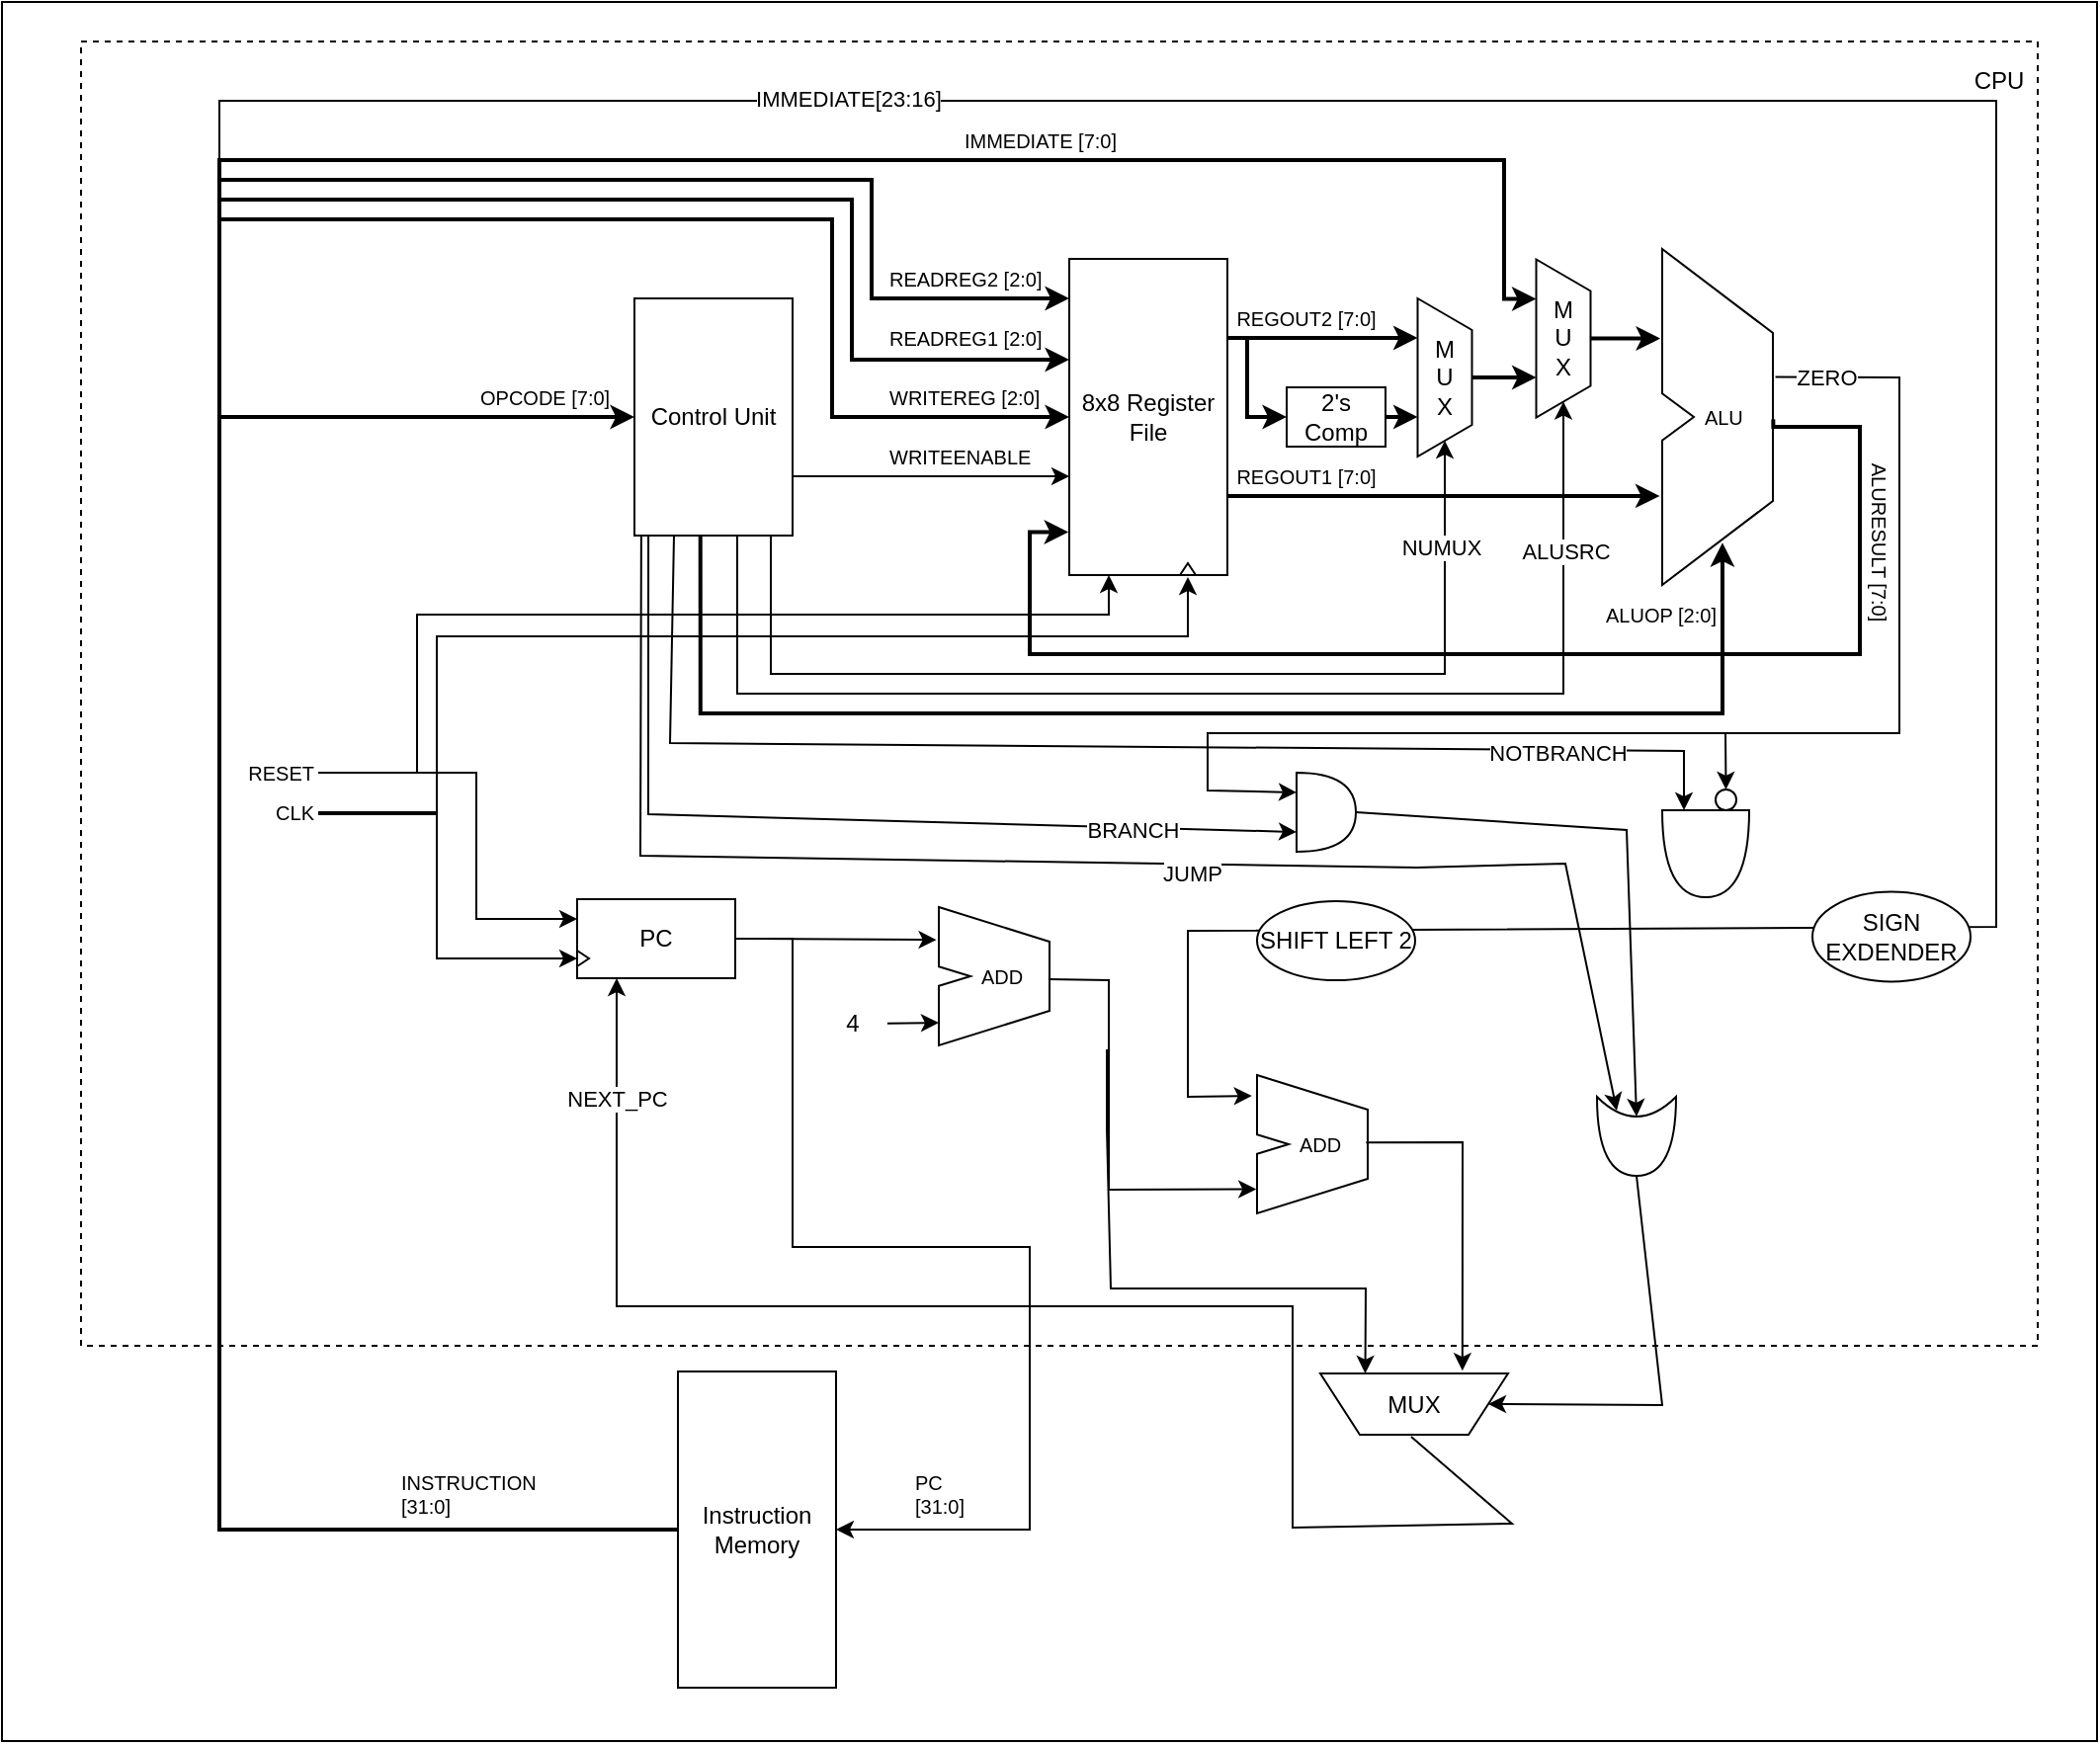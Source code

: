 <mxfile version="27.0.2">
  <diagram id="0iN4cRk-O3f9heEpMg_g" name="Page-1">
    <mxGraphModel dx="2320" dy="592" grid="0" gridSize="10" guides="1" tooltips="1" connect="1" arrows="1" fold="1" page="1" pageScale="1" pageWidth="1100" pageHeight="1700" math="0" shadow="0">
      <root>
        <mxCell id="0" />
        <mxCell id="1" parent="0" />
        <mxCell id="29aiM7jhphycKeGwUz8S-75" value="" style="rounded=0;whiteSpace=wrap;html=1;strokeColor=#000000;strokeWidth=1;fillColor=none;fontSize=12;align=center;" parent="1" vertex="1">
          <mxGeometry x="-1071" y="30" width="1060" height="880" as="geometry" />
        </mxCell>
        <mxCell id="29aiM7jhphycKeGwUz8S-73" value="" style="rounded=0;whiteSpace=wrap;html=1;dashed=1;strokeColor=#000000;fillColor=none;fontSize=10;align=center;perimeterSpacing=0;strokeWidth=1;" parent="1" vertex="1">
          <mxGeometry x="-1031" y="50" width="990" height="660" as="geometry" />
        </mxCell>
        <mxCell id="29aiM7jhphycKeGwUz8S-50" value="OPCODE [7:0]" style="text;html=1;align=left;verticalAlign=middle;resizable=0;points=[];autosize=1;fontSize=10;" parent="1" vertex="1">
          <mxGeometry x="-831" y="220" width="80" height="20" as="geometry" />
        </mxCell>
        <mxCell id="29aiM7jhphycKeGwUz8S-15" style="edgeStyle=orthogonalEdgeStyle;rounded=0;orthogonalLoop=1;jettySize=auto;html=1;exitX=1;exitY=0.75;exitDx=0;exitDy=0;" parent="1" source="29aiM7jhphycKeGwUz8S-2" target="29aiM7jhphycKeGwUz8S-3" edge="1">
          <mxGeometry relative="1" as="geometry">
            <Array as="points">
              <mxPoint x="-671" y="270" />
            </Array>
          </mxGeometry>
        </mxCell>
        <mxCell id="29aiM7jhphycKeGwUz8S-47" style="edgeStyle=orthogonalEdgeStyle;rounded=0;orthogonalLoop=1;jettySize=auto;html=1;exitX=0.75;exitY=1;exitDx=0;exitDy=0;entryX=1;entryY=0.5;entryDx=0;entryDy=0;fontSize=10;" parent="1" target="29aiM7jhphycKeGwUz8S-17" edge="1">
          <mxGeometry relative="1" as="geometry">
            <Array as="points">
              <mxPoint x="-682" y="370" />
              <mxPoint x="-341" y="370" />
            </Array>
            <mxPoint x="-682" y="300" as="sourcePoint" />
            <mxPoint x="-332" y="252.0" as="targetPoint" />
          </mxGeometry>
        </mxCell>
        <mxCell id="JZCBgXoklfMijY1Y_zp0-16" value="NUMUX" style="edgeLabel;html=1;align=center;verticalAlign=middle;resizable=0;points=[];" parent="29aiM7jhphycKeGwUz8S-47" vertex="1" connectable="0">
          <mxGeometry x="0.75" relative="1" as="geometry">
            <mxPoint x="-2" y="-12" as="offset" />
          </mxGeometry>
        </mxCell>
        <mxCell id="29aiM7jhphycKeGwUz8S-48" style="edgeStyle=orthogonalEdgeStyle;rounded=0;orthogonalLoop=1;jettySize=auto;html=1;exitX=0.5;exitY=1;exitDx=0;exitDy=0;entryX=1;entryY=0.5;entryDx=0;entryDy=0;fontSize=10;" parent="1" target="29aiM7jhphycKeGwUz8S-31" edge="1">
          <mxGeometry relative="1" as="geometry">
            <Array as="points">
              <mxPoint x="-699" y="380" />
              <mxPoint x="-281" y="380" />
            </Array>
            <mxPoint x="-699" y="300" as="sourcePoint" />
            <mxPoint x="-269" y="232.25" as="targetPoint" />
          </mxGeometry>
        </mxCell>
        <mxCell id="JZCBgXoklfMijY1Y_zp0-15" value="ALUSRC" style="edgeLabel;html=1;align=center;verticalAlign=middle;resizable=0;points=[];" parent="29aiM7jhphycKeGwUz8S-48" vertex="1" connectable="0">
          <mxGeometry x="0.742" y="-1" relative="1" as="geometry">
            <mxPoint y="-8" as="offset" />
          </mxGeometry>
        </mxCell>
        <mxCell id="29aiM7jhphycKeGwUz8S-49" style="edgeStyle=orthogonalEdgeStyle;rounded=0;orthogonalLoop=1;jettySize=auto;html=1;exitX=0.417;exitY=1;exitDx=0;exitDy=0;fontSize=10;entryX=0.381;entryY=0.874;entryDx=0;entryDy=0;entryPerimeter=0;strokeWidth=2;exitPerimeter=0;" parent="1" source="29aiM7jhphycKeGwUz8S-2" target="29aiM7jhphycKeGwUz8S-42" edge="1">
          <mxGeometry relative="1" as="geometry">
            <Array as="points">
              <mxPoint x="-718" y="390" />
              <mxPoint x="-200" y="390" />
            </Array>
            <mxPoint x="-716" y="310" as="sourcePoint" />
            <mxPoint x="-199.8" y="313.58" as="targetPoint" />
          </mxGeometry>
        </mxCell>
        <mxCell id="29aiM7jhphycKeGwUz8S-2" value="Control Unit" style="rounded=0;whiteSpace=wrap;html=1;" parent="1" vertex="1">
          <mxGeometry x="-751" y="180" width="80" height="120" as="geometry" />
        </mxCell>
        <mxCell id="29aiM7jhphycKeGwUz8S-19" style="edgeStyle=orthogonalEdgeStyle;rounded=0;orthogonalLoop=1;jettySize=auto;html=1;exitX=1;exitY=0.25;exitDx=0;exitDy=0;entryX=0.25;entryY=1;entryDx=0;entryDy=0;strokeWidth=2;" parent="1" source="29aiM7jhphycKeGwUz8S-3" target="29aiM7jhphycKeGwUz8S-17" edge="1">
          <mxGeometry relative="1" as="geometry" />
        </mxCell>
        <mxCell id="29aiM7jhphycKeGwUz8S-23" style="edgeStyle=orthogonalEdgeStyle;rounded=0;orthogonalLoop=1;jettySize=auto;html=1;exitX=1;exitY=0.25;exitDx=0;exitDy=0;entryX=0;entryY=0.5;entryDx=0;entryDy=0;strokeWidth=2;" parent="1" source="29aiM7jhphycKeGwUz8S-3" target="29aiM7jhphycKeGwUz8S-16" edge="1">
          <mxGeometry relative="1" as="geometry">
            <Array as="points">
              <mxPoint x="-441" y="200" />
              <mxPoint x="-441" y="240" />
            </Array>
          </mxGeometry>
        </mxCell>
        <mxCell id="29aiM7jhphycKeGwUz8S-46" style="edgeStyle=orthogonalEdgeStyle;rounded=0;orthogonalLoop=1;jettySize=auto;html=1;exitX=1;exitY=0.75;exitDx=0;exitDy=0;entryX=-0.016;entryY=0.735;entryDx=0;entryDy=0;entryPerimeter=0;fontSize=10;strokeWidth=2;" parent="1" source="29aiM7jhphycKeGwUz8S-3" target="29aiM7jhphycKeGwUz8S-42" edge="1">
          <mxGeometry relative="1" as="geometry" />
        </mxCell>
        <mxCell id="29aiM7jhphycKeGwUz8S-3" value="8x8 Register File" style="rounded=0;whiteSpace=wrap;html=1;" parent="1" vertex="1">
          <mxGeometry x="-531" y="160" width="80" height="160" as="geometry" />
        </mxCell>
        <mxCell id="29aiM7jhphycKeGwUz8S-8" style="edgeStyle=orthogonalEdgeStyle;rounded=0;orthogonalLoop=1;jettySize=auto;html=1;exitX=0;exitY=0.5;exitDx=0;exitDy=0;entryX=0;entryY=0.5;entryDx=0;entryDy=0;strokeWidth=2;" parent="1" source="29aiM7jhphycKeGwUz8S-4" target="29aiM7jhphycKeGwUz8S-2" edge="1">
          <mxGeometry relative="1" as="geometry">
            <Array as="points">
              <mxPoint x="-961" y="803" />
              <mxPoint x="-961" y="240" />
            </Array>
          </mxGeometry>
        </mxCell>
        <mxCell id="29aiM7jhphycKeGwUz8S-11" style="edgeStyle=orthogonalEdgeStyle;rounded=0;orthogonalLoop=1;jettySize=auto;html=1;exitX=0;exitY=0.5;exitDx=0;exitDy=0;entryX=0;entryY=0.125;entryDx=0;entryDy=0;entryPerimeter=0;strokeWidth=2;" parent="1" source="29aiM7jhphycKeGwUz8S-4" target="29aiM7jhphycKeGwUz8S-3" edge="1">
          <mxGeometry relative="1" as="geometry">
            <mxPoint x="-591" y="180" as="targetPoint" />
            <Array as="points">
              <mxPoint x="-961" y="803" />
              <mxPoint x="-961" y="120" />
              <mxPoint x="-631" y="120" />
              <mxPoint x="-631" y="180" />
            </Array>
          </mxGeometry>
        </mxCell>
        <mxCell id="29aiM7jhphycKeGwUz8S-12" style="edgeStyle=orthogonalEdgeStyle;rounded=0;orthogonalLoop=1;jettySize=auto;html=1;exitX=0;exitY=0.5;exitDx=0;exitDy=0;strokeWidth=2;" parent="1" source="29aiM7jhphycKeGwUz8S-4" target="29aiM7jhphycKeGwUz8S-3" edge="1">
          <mxGeometry relative="1" as="geometry">
            <mxPoint x="-591" y="210" as="targetPoint" />
            <Array as="points">
              <mxPoint x="-961" y="803" />
              <mxPoint x="-961" y="130" />
              <mxPoint x="-641" y="130" />
              <mxPoint x="-641" y="211" />
            </Array>
          </mxGeometry>
        </mxCell>
        <mxCell id="29aiM7jhphycKeGwUz8S-13" style="edgeStyle=orthogonalEdgeStyle;rounded=0;orthogonalLoop=1;jettySize=auto;html=1;exitX=0;exitY=0.5;exitDx=0;exitDy=0;entryX=0;entryY=0.5;entryDx=0;entryDy=0;strokeWidth=2;" parent="1" source="29aiM7jhphycKeGwUz8S-4" target="29aiM7jhphycKeGwUz8S-3" edge="1">
          <mxGeometry relative="1" as="geometry">
            <Array as="points">
              <mxPoint x="-961" y="803" />
              <mxPoint x="-961" y="140" />
              <mxPoint x="-651" y="140" />
              <mxPoint x="-651" y="240" />
            </Array>
          </mxGeometry>
        </mxCell>
        <mxCell id="29aiM7jhphycKeGwUz8S-33" style="edgeStyle=orthogonalEdgeStyle;rounded=0;orthogonalLoop=1;jettySize=auto;html=1;exitX=0;exitY=0.5;exitDx=0;exitDy=0;entryX=0.25;entryY=1;entryDx=0;entryDy=0;fontSize=10;strokeWidth=2;" parent="1" source="29aiM7jhphycKeGwUz8S-4" target="29aiM7jhphycKeGwUz8S-31" edge="1">
          <mxGeometry relative="1" as="geometry">
            <Array as="points">
              <mxPoint x="-961" y="803" />
              <mxPoint x="-961" y="110" />
              <mxPoint x="-311" y="110" />
              <mxPoint x="-311" y="180" />
            </Array>
          </mxGeometry>
        </mxCell>
        <mxCell id="29aiM7jhphycKeGwUz8S-4" value="Instruction Memory" style="rounded=0;whiteSpace=wrap;html=1;" parent="1" vertex="1">
          <mxGeometry x="-729" y="723" width="80" height="160" as="geometry" />
        </mxCell>
        <mxCell id="29aiM7jhphycKeGwUz8S-6" value="PC" style="rounded=0;whiteSpace=wrap;html=1;" parent="1" vertex="1">
          <mxGeometry x="-780" y="484" width="80" height="40" as="geometry" />
        </mxCell>
        <mxCell id="29aiM7jhphycKeGwUz8S-20" style="edgeStyle=orthogonalEdgeStyle;rounded=0;orthogonalLoop=1;jettySize=auto;html=1;exitX=1;exitY=0.5;exitDx=0;exitDy=0;entryX=0.75;entryY=1;entryDx=0;entryDy=0;strokeWidth=2;" parent="1" source="29aiM7jhphycKeGwUz8S-16" target="29aiM7jhphycKeGwUz8S-17" edge="1">
          <mxGeometry relative="1" as="geometry" />
        </mxCell>
        <mxCell id="29aiM7jhphycKeGwUz8S-16" value="2&#39;s Comp" style="rounded=0;whiteSpace=wrap;html=1;" parent="1" vertex="1">
          <mxGeometry x="-421" y="225" width="50" height="30" as="geometry" />
        </mxCell>
        <mxCell id="29aiM7jhphycKeGwUz8S-32" style="edgeStyle=orthogonalEdgeStyle;rounded=0;orthogonalLoop=1;jettySize=auto;html=1;exitX=0.5;exitY=0;exitDx=0;exitDy=0;entryX=0.75;entryY=1;entryDx=0;entryDy=0;fontSize=10;strokeWidth=2;" parent="1" source="29aiM7jhphycKeGwUz8S-17" target="29aiM7jhphycKeGwUz8S-31" edge="1">
          <mxGeometry relative="1" as="geometry" />
        </mxCell>
        <mxCell id="29aiM7jhphycKeGwUz8S-17" value="M&lt;br&gt;U&lt;br&gt;X" style="shape=trapezoid;perimeter=trapezoidPerimeter;whiteSpace=wrap;html=1;rotation=90;horizontal=0;" parent="1" vertex="1">
          <mxGeometry x="-381" y="206.25" width="80" height="27.5" as="geometry" />
        </mxCell>
        <mxCell id="29aiM7jhphycKeGwUz8S-24" value="READREG2 [2:0]" style="text;html=1;align=left;verticalAlign=middle;resizable=0;points=[];autosize=1;fontSize=10;" parent="1" vertex="1">
          <mxGeometry x="-624" y="160" width="90" height="20" as="geometry" />
        </mxCell>
        <mxCell id="29aiM7jhphycKeGwUz8S-25" value="READREG1 [2:0]" style="text;html=1;align=left;verticalAlign=middle;resizable=0;points=[];autosize=1;fontSize=10;" parent="1" vertex="1">
          <mxGeometry x="-624" y="190.25" width="90" height="20" as="geometry" />
        </mxCell>
        <mxCell id="29aiM7jhphycKeGwUz8S-26" value="WRITEREG [2:0]" style="text;html=1;align=left;verticalAlign=middle;resizable=0;points=[];autosize=1;fontSize=10;" parent="1" vertex="1">
          <mxGeometry x="-624" y="220" width="90" height="20" as="geometry" />
        </mxCell>
        <mxCell id="29aiM7jhphycKeGwUz8S-27" value="WRITEENABLE" style="text;html=1;align=left;verticalAlign=middle;resizable=0;points=[];autosize=1;fontSize=10;" parent="1" vertex="1">
          <mxGeometry x="-624" y="250" width="90" height="20" as="geometry" />
        </mxCell>
        <mxCell id="29aiM7jhphycKeGwUz8S-30" value="REGOUT2 [7:0]" style="text;html=1;strokeColor=none;fillColor=none;align=center;verticalAlign=middle;whiteSpace=wrap;rounded=0;fontSize=10;" parent="1" vertex="1">
          <mxGeometry x="-451" y="180" width="80" height="20" as="geometry" />
        </mxCell>
        <mxCell id="29aiM7jhphycKeGwUz8S-43" style="edgeStyle=orthogonalEdgeStyle;rounded=0;orthogonalLoop=1;jettySize=auto;html=1;exitX=0.5;exitY=0;exitDx=0;exitDy=0;fontSize=10;strokeWidth=2;" parent="1" source="29aiM7jhphycKeGwUz8S-31" edge="1">
          <mxGeometry relative="1" as="geometry">
            <mxPoint x="-232" y="200" as="targetPoint" />
          </mxGeometry>
        </mxCell>
        <mxCell id="29aiM7jhphycKeGwUz8S-31" value="M&lt;br&gt;U&lt;br&gt;X" style="shape=trapezoid;perimeter=trapezoidPerimeter;whiteSpace=wrap;html=1;rotation=90;horizontal=0;" parent="1" vertex="1">
          <mxGeometry x="-321" y="186.5" width="80" height="27.5" as="geometry" />
        </mxCell>
        <mxCell id="29aiM7jhphycKeGwUz8S-34" value="IMMEDIATE [7:0]" style="text;html=1;align=center;verticalAlign=middle;resizable=0;points=[];autosize=1;fontSize=10;" parent="1" vertex="1">
          <mxGeometry x="-591" y="90" width="90" height="20" as="geometry" />
        </mxCell>
        <mxCell id="29aiM7jhphycKeGwUz8S-44" style="edgeStyle=orthogonalEdgeStyle;rounded=0;orthogonalLoop=1;jettySize=auto;html=1;exitX=0.702;exitY=0.507;exitDx=0;exitDy=0;entryX=-0.005;entryY=0.864;entryDx=0;entryDy=0;entryPerimeter=0;fontSize=10;exitPerimeter=0;strokeWidth=2;" parent="1" source="29aiM7jhphycKeGwUz8S-42" target="29aiM7jhphycKeGwUz8S-3" edge="1">
          <mxGeometry relative="1" as="geometry">
            <Array as="points">
              <mxPoint x="-175" y="245" />
              <mxPoint x="-131" y="245" />
              <mxPoint x="-131" y="360" />
              <mxPoint x="-551" y="360" />
              <mxPoint x="-551" y="298" />
            </Array>
          </mxGeometry>
        </mxCell>
        <mxCell id="29aiM7jhphycKeGwUz8S-42" value="&amp;nbsp; &amp;nbsp; &amp;nbsp; &amp;nbsp;ALU" style="shape=stencil(vZXdjoMgEIWfhtsGYY3XG3f3PailKykFA/Tv7TuKNmJL2zRiYgwwx+8wZAYRLW3NGo4IrhH9QYRkGMMb5qfJnNmGV84vHpkRbC25j1hn9I6fxMb1DKFqboRro/QX4W/QtM9tQMtKKwU0oZUNJBPhSA4mTChg4rM36bd1CWYN+O6546bfvF9F5O9jl1W+iE+2TDahy5Bb6myS+YT5ZAvVQCqfbDYXWoIg1mMj1ZpVu3+jD2rzkhaRjkRbbfhr2E0tpPQXx/uH1rD2hrnTPVQP3+z1kUcb4NlhPqVKoUbUIsSSPA23mIs7aZvhhp+ZmxczYafcNNv9oh9jK6ltvIwjxQziSD3fSd/tkw4aaUMYdGH/u+8iVw==);whiteSpace=wrap;html=1;strokeColor=#000000;fillColor=#ffffff;fontSize=10;align=left;" parent="1" vertex="1">
          <mxGeometry x="-231" y="155" width="80" height="170" as="geometry" />
        </mxCell>
        <mxCell id="29aiM7jhphycKeGwUz8S-51" value="INSTRUCTION&lt;br&gt;[31:0]" style="text;html=1;align=left;verticalAlign=middle;resizable=0;points=[];autosize=1;fontSize=10;" parent="1" vertex="1">
          <mxGeometry x="-871" y="770" width="80" height="30" as="geometry" />
        </mxCell>
        <mxCell id="29aiM7jhphycKeGwUz8S-53" value="PC&lt;br&gt;[31:0]" style="text;html=1;align=left;verticalAlign=middle;resizable=0;points=[];autosize=1;fontSize=10;" parent="1" vertex="1">
          <mxGeometry x="-611" y="770" width="40" height="30" as="geometry" />
        </mxCell>
        <mxCell id="29aiM7jhphycKeGwUz8S-56" style="edgeStyle=orthogonalEdgeStyle;rounded=0;orthogonalLoop=1;jettySize=auto;html=1;exitX=1;exitY=0.5;exitDx=0;exitDy=0;entryX=0.25;entryY=1;entryDx=0;entryDy=0;fontSize=10;" parent="1" source="29aiM7jhphycKeGwUz8S-54" target="29aiM7jhphycKeGwUz8S-3" edge="1">
          <mxGeometry relative="1" as="geometry">
            <Array as="points">
              <mxPoint x="-861" y="420" />
              <mxPoint x="-861" y="340" />
              <mxPoint x="-511" y="340" />
            </Array>
          </mxGeometry>
        </mxCell>
        <mxCell id="29aiM7jhphycKeGwUz8S-54" value="RESET" style="text;html=1;strokeColor=none;fillColor=none;align=right;verticalAlign=middle;whiteSpace=wrap;rounded=0;fontSize=10;" parent="1" vertex="1">
          <mxGeometry x="-951" y="410" width="40" height="20" as="geometry" />
        </mxCell>
        <mxCell id="29aiM7jhphycKeGwUz8S-61" style="edgeStyle=orthogonalEdgeStyle;rounded=0;orthogonalLoop=1;jettySize=auto;html=1;exitX=1;exitY=0.5;exitDx=0;exitDy=0;entryX=0.75;entryY=1;entryDx=0;entryDy=0;fontSize=10;" parent="1" edge="1">
          <mxGeometry relative="1" as="geometry">
            <Array as="points">
              <mxPoint x="-851" y="441" />
              <mxPoint x="-851" y="351" />
              <mxPoint x="-471" y="351" />
            </Array>
            <mxPoint x="-911" y="441" as="sourcePoint" />
            <mxPoint x="-471" y="321" as="targetPoint" />
          </mxGeometry>
        </mxCell>
        <mxCell id="29aiM7jhphycKeGwUz8S-57" value="CLK" style="text;html=1;strokeColor=none;fillColor=none;align=right;verticalAlign=middle;whiteSpace=wrap;rounded=0;fontSize=10;" parent="1" vertex="1">
          <mxGeometry x="-951" y="430" width="40" height="20" as="geometry" />
        </mxCell>
        <mxCell id="29aiM7jhphycKeGwUz8S-64" value="" style="triangle;whiteSpace=wrap;html=1;strokeColor=#000000;fillColor=#ffffff;fontSize=10;align=right;" parent="1" vertex="1">
          <mxGeometry x="-780" y="510" width="6" height="8" as="geometry" />
        </mxCell>
        <mxCell id="29aiM7jhphycKeGwUz8S-65" value="" style="triangle;whiteSpace=wrap;html=1;strokeColor=#000000;fillColor=#ffffff;fontSize=10;align=right;rotation=-90;" parent="1" vertex="1">
          <mxGeometry x="-474" y="313" width="6" height="8" as="geometry" />
        </mxCell>
        <mxCell id="29aiM7jhphycKeGwUz8S-66" value="REGOUT1 [7:0]" style="text;html=1;strokeColor=none;fillColor=none;align=center;verticalAlign=middle;whiteSpace=wrap;rounded=0;fontSize=10;" parent="1" vertex="1">
          <mxGeometry x="-451" y="260" width="80" height="20" as="geometry" />
        </mxCell>
        <mxCell id="29aiM7jhphycKeGwUz8S-67" value="ALUOP [2:0]" style="text;html=1;align=center;verticalAlign=middle;resizable=0;points=[];autosize=1;fontSize=10;" parent="1" vertex="1">
          <mxGeometry x="-267" y="330" width="70" height="20" as="geometry" />
        </mxCell>
        <mxCell id="29aiM7jhphycKeGwUz8S-68" value="ALURESULT [7:0]" style="text;html=1;align=center;verticalAlign=middle;resizable=0;points=[];autosize=1;fontSize=10;rotation=90;" parent="1" vertex="1">
          <mxGeometry x="-171" y="293" width="100" height="20" as="geometry" />
        </mxCell>
        <mxCell id="29aiM7jhphycKeGwUz8S-74" value="CPU" style="text;html=1;align=center;verticalAlign=middle;resizable=0;points=[];autosize=1;fontSize=12;" parent="1" vertex="1">
          <mxGeometry x="-81" y="60" width="40" height="20" as="geometry" />
        </mxCell>
        <mxCell id="JZCBgXoklfMijY1Y_zp0-1" value="&amp;nbsp; &amp;nbsp; &amp;nbsp; &amp;nbsp;ADD" style="shape=stencil(vZXdjoMgEIWfhtsGYY3XG3f3PailKykFA/Tv7TuKNmJL2zRiYgwwx+8wZAYRLW3NGo4IrhH9QYRkGMMb5qfJnNmGV84vHpkRbC25j1hn9I6fxMb1DKFqboRro/QX4W/QtM9tQMtKKwU0oZUNJBPhSA4mTChg4rM36bd1CWYN+O6546bfvF9F5O9jl1W+iE+2TDahy5Bb6myS+YT5ZAvVQCqfbDYXWoIg1mMj1ZpVu3+jD2rzkhaRjkRbbfhr2E0tpPQXx/uH1rD2hrnTPVQP3+z1kUcb4NlhPqVKoUbUIsSSPA23mIs7aZvhhp+ZmxczYafcNNv9oh9jK6ltvIwjxQziSD3fSd/tkw4aaUMYdGH/u+8iVw==);whiteSpace=wrap;html=1;strokeColor=#000000;fillColor=#ffffff;fontSize=10;align=left;" parent="1" vertex="1">
          <mxGeometry x="-597" y="488" width="80" height="70" as="geometry" />
        </mxCell>
        <mxCell id="JZCBgXoklfMijY1Y_zp0-2" value="" style="endArrow=classic;html=1;rounded=0;exitX=1;exitY=0.5;exitDx=0;exitDy=0;entryX=-0.015;entryY=0.237;entryDx=0;entryDy=0;entryPerimeter=0;" parent="1" source="29aiM7jhphycKeGwUz8S-6" target="JZCBgXoklfMijY1Y_zp0-1" edge="1">
          <mxGeometry width="50" height="50" relative="1" as="geometry">
            <mxPoint x="-611" y="400" as="sourcePoint" />
            <mxPoint x="-561" y="350" as="targetPoint" />
          </mxGeometry>
        </mxCell>
        <mxCell id="JZCBgXoklfMijY1Y_zp0-6" value="4" style="text;html=1;align=center;verticalAlign=middle;whiteSpace=wrap;rounded=0;" parent="1" vertex="1">
          <mxGeometry x="-657" y="532" width="33" height="30" as="geometry" />
        </mxCell>
        <mxCell id="JZCBgXoklfMijY1Y_zp0-7" value="" style="endArrow=classic;html=1;rounded=0;entryX=0;entryY=0.836;entryDx=0;entryDy=0;entryPerimeter=0;exitX=1.029;exitY=0.494;exitDx=0;exitDy=0;exitPerimeter=0;" parent="1" source="JZCBgXoklfMijY1Y_zp0-6" target="JZCBgXoklfMijY1Y_zp0-1" edge="1">
          <mxGeometry width="50" height="50" relative="1" as="geometry">
            <mxPoint x="-671" y="460" as="sourcePoint" />
            <mxPoint x="-621" y="410" as="targetPoint" />
          </mxGeometry>
        </mxCell>
        <mxCell id="JZCBgXoklfMijY1Y_zp0-11" value="" style="shape=or;whiteSpace=wrap;html=1;direction=east;" parent="1" vertex="1">
          <mxGeometry x="-416" y="420" width="30" height="40" as="geometry" />
        </mxCell>
        <mxCell id="JZCBgXoklfMijY1Y_zp0-12" value="" style="endArrow=classic;html=1;rounded=0;exitX=0.088;exitY=1.004;exitDx=0;exitDy=0;entryX=0;entryY=0.75;entryDx=0;entryDy=0;entryPerimeter=0;exitPerimeter=0;" parent="1" source="29aiM7jhphycKeGwUz8S-2" target="JZCBgXoklfMijY1Y_zp0-11" edge="1">
          <mxGeometry width="50" height="50" relative="1" as="geometry">
            <mxPoint x="-511" y="380" as="sourcePoint" />
            <mxPoint x="-461" y="330" as="targetPoint" />
            <Array as="points">
              <mxPoint x="-744" y="441" />
            </Array>
          </mxGeometry>
        </mxCell>
        <mxCell id="JZCBgXoklfMijY1Y_zp0-17" value="BRANCH" style="edgeLabel;html=1;align=center;verticalAlign=middle;resizable=0;points=[];" parent="JZCBgXoklfMijY1Y_zp0-12" vertex="1" connectable="0">
          <mxGeometry x="0.646" y="-1" relative="1" as="geometry">
            <mxPoint as="offset" />
          </mxGeometry>
        </mxCell>
        <mxCell id="JZCBgXoklfMijY1Y_zp0-13" value="" style="endArrow=classic;html=1;rounded=0;entryX=0;entryY=0.25;entryDx=0;entryDy=0;entryPerimeter=0;exitX=0.716;exitY=0.381;exitDx=0;exitDy=0;exitPerimeter=0;" parent="1" source="29aiM7jhphycKeGwUz8S-42" target="JZCBgXoklfMijY1Y_zp0-11" edge="1">
          <mxGeometry width="50" height="50" relative="1" as="geometry">
            <mxPoint x="-171" y="220" as="sourcePoint" />
            <mxPoint x="-431" y="340" as="targetPoint" />
            <Array as="points">
              <mxPoint x="-111" y="220" />
              <mxPoint x="-111" y="400" />
              <mxPoint x="-461" y="400" />
              <mxPoint x="-461" y="429" />
            </Array>
          </mxGeometry>
        </mxCell>
        <mxCell id="JZCBgXoklfMijY1Y_zp0-14" value="ZERO" style="edgeLabel;html=1;align=center;verticalAlign=middle;resizable=0;points=[];" parent="JZCBgXoklfMijY1Y_zp0-13" vertex="1" connectable="0">
          <mxGeometry x="-0.925" relative="1" as="geometry">
            <mxPoint as="offset" />
          </mxGeometry>
        </mxCell>
        <mxCell id="JZCBgXoklfMijY1Y_zp0-18" value="" style="shape=xor;whiteSpace=wrap;html=1;direction=south;" parent="1" vertex="1">
          <mxGeometry x="-264" y="584" width="40" height="40" as="geometry" />
        </mxCell>
        <mxCell id="JZCBgXoklfMijY1Y_zp0-19" value="" style="endArrow=classic;html=1;rounded=0;exitX=1;exitY=0.5;exitDx=0;exitDy=0;exitPerimeter=0;entryX=0.25;entryY=0.5;entryDx=0;entryDy=0;entryPerimeter=0;" parent="1" source="JZCBgXoklfMijY1Y_zp0-11" target="JZCBgXoklfMijY1Y_zp0-18" edge="1">
          <mxGeometry width="50" height="50" relative="1" as="geometry">
            <mxPoint x="-389" y="451.5" as="sourcePoint" />
            <mxPoint x="-237" y="603.5" as="targetPoint" />
            <Array as="points">
              <mxPoint x="-249" y="449" />
            </Array>
          </mxGeometry>
        </mxCell>
        <mxCell id="JZCBgXoklfMijY1Y_zp0-20" value="" style="endArrow=classic;html=1;rounded=0;exitX=0.043;exitY=1;exitDx=0;exitDy=0;exitPerimeter=0;entryX=0.175;entryY=0.75;entryDx=0;entryDy=0;entryPerimeter=0;" parent="1" source="29aiM7jhphycKeGwUz8S-2" target="JZCBgXoklfMijY1Y_zp0-18" edge="1">
          <mxGeometry width="50" height="50" relative="1" as="geometry">
            <mxPoint x="-301" y="400" as="sourcePoint" />
            <mxPoint x="-251" y="350" as="targetPoint" />
            <Array as="points">
              <mxPoint x="-748" y="462" />
              <mxPoint x="-355" y="468" />
              <mxPoint x="-280" y="466" />
            </Array>
          </mxGeometry>
        </mxCell>
        <mxCell id="JZCBgXoklfMijY1Y_zp0-21" value="JUMP" style="edgeLabel;html=1;align=center;verticalAlign=middle;resizable=0;points=[];" parent="JZCBgXoklfMijY1Y_zp0-20" vertex="1" connectable="0">
          <mxGeometry x="0.521" y="2" relative="1" as="geometry">
            <mxPoint x="-136" y="5" as="offset" />
          </mxGeometry>
        </mxCell>
        <mxCell id="JZCBgXoklfMijY1Y_zp0-22" value="&amp;nbsp; &amp;nbsp; &amp;nbsp; &amp;nbsp;ADD" style="shape=stencil(vZXdjoMgEIWfhtsGYY3XG3f3PailKykFA/Tv7TuKNmJL2zRiYgwwx+8wZAYRLW3NGo4IrhH9QYRkGMMb5qfJnNmGV84vHpkRbC25j1hn9I6fxMb1DKFqboRro/QX4W/QtM9tQMtKKwU0oZUNJBPhSA4mTChg4rM36bd1CWYN+O6546bfvF9F5O9jl1W+iE+2TDahy5Bb6myS+YT5ZAvVQCqfbDYXWoIg1mMj1ZpVu3+jD2rzkhaRjkRbbfhr2E0tpPQXx/uH1rD2hrnTPVQP3+z1kUcb4NlhPqVKoUbUIsSSPA23mIs7aZvhhp+ZmxczYafcNNv9oh9jK6ltvIwjxQziSD3fSd/tkw4aaUMYdGH/u+8iVw==);whiteSpace=wrap;html=1;strokeColor=#000000;fillColor=#ffffff;fontSize=10;align=left;direction=east;" parent="1" vertex="1">
          <mxGeometry x="-436" y="573" width="80" height="70" as="geometry" />
        </mxCell>
        <mxCell id="JZCBgXoklfMijY1Y_zp0-23" value="" style="endArrow=classic;html=1;rounded=0;entryX=-0.033;entryY=0.15;entryDx=0;entryDy=0;entryPerimeter=0;" parent="1" target="JZCBgXoklfMijY1Y_zp0-22" edge="1">
          <mxGeometry width="50" height="50" relative="1" as="geometry">
            <mxPoint x="-961" y="110" as="sourcePoint" />
            <mxPoint x="-351" y="350" as="targetPoint" />
            <Array as="points">
              <mxPoint x="-961" y="80" />
              <mxPoint x="-62" y="80" />
              <mxPoint x="-62" y="291" />
              <mxPoint x="-62" y="498" />
              <mxPoint x="-471" y="500" />
              <mxPoint x="-471" y="520" />
              <mxPoint x="-471" y="584" />
            </Array>
          </mxGeometry>
        </mxCell>
        <mxCell id="JZCBgXoklfMijY1Y_zp0-26" value="IMMEDIATE[23:16]" style="edgeLabel;html=1;align=center;verticalAlign=middle;resizable=0;points=[];" parent="JZCBgXoklfMijY1Y_zp0-23" vertex="1" connectable="0">
          <mxGeometry x="-0.629" y="1" relative="1" as="geometry">
            <mxPoint as="offset" />
          </mxGeometry>
        </mxCell>
        <mxCell id="JZCBgXoklfMijY1Y_zp0-24" value="" style="endArrow=classic;html=1;rounded=0;exitX=0.693;exitY=0.522;exitDx=0;exitDy=0;exitPerimeter=0;entryX=-0.005;entryY=0.825;entryDx=0;entryDy=0;entryPerimeter=0;" parent="1" source="JZCBgXoklfMijY1Y_zp0-1" target="JZCBgXoklfMijY1Y_zp0-22" edge="1">
          <mxGeometry width="50" height="50" relative="1" as="geometry">
            <mxPoint x="-421" y="380" as="sourcePoint" />
            <mxPoint x="-371" y="330" as="targetPoint" />
            <Array as="points">
              <mxPoint x="-511" y="525" />
              <mxPoint x="-511" y="567" />
              <mxPoint x="-511" y="631" />
            </Array>
          </mxGeometry>
        </mxCell>
        <mxCell id="JZCBgXoklfMijY1Y_zp0-27" value="MUX" style="shape=trapezoid;perimeter=trapezoidPerimeter;whiteSpace=wrap;html=1;fixedSize=1;direction=west;" parent="1" vertex="1">
          <mxGeometry x="-404" y="724" width="95" height="31" as="geometry" />
        </mxCell>
        <mxCell id="JZCBgXoklfMijY1Y_zp0-28" value="" style="endArrow=classic;html=1;rounded=0;exitX=0.69;exitY=0.488;exitDx=0;exitDy=0;exitPerimeter=0;entryX=0.243;entryY=1.045;entryDx=0;entryDy=0;entryPerimeter=0;" parent="1" source="JZCBgXoklfMijY1Y_zp0-22" target="JZCBgXoklfMijY1Y_zp0-27" edge="1">
          <mxGeometry width="50" height="50" relative="1" as="geometry">
            <mxPoint x="-471" y="480" as="sourcePoint" />
            <mxPoint x="-421" y="430" as="targetPoint" />
            <Array as="points">
              <mxPoint x="-332" y="607" />
            </Array>
          </mxGeometry>
        </mxCell>
        <mxCell id="JZCBgXoklfMijY1Y_zp0-30" value="SIGN EXDENDER" style="ellipse;whiteSpace=wrap;html=1;" parent="1" vertex="1">
          <mxGeometry x="-155" y="480.25" width="80" height="45.5" as="geometry" />
        </mxCell>
        <mxCell id="JZCBgXoklfMijY1Y_zp0-31" value="SHIFT LEFT 2" style="ellipse;whiteSpace=wrap;html=1;" parent="1" vertex="1">
          <mxGeometry x="-436" y="485" width="80" height="40" as="geometry" />
        </mxCell>
        <mxCell id="JZCBgXoklfMijY1Y_zp0-32" value="" style="endArrow=classic;html=1;rounded=0;entryX=0.75;entryY=1;entryDx=0;entryDy=0;" parent="1" edge="1">
          <mxGeometry width="50" height="50" relative="1" as="geometry">
            <mxPoint x="-512" y="560" as="sourcePoint" />
            <mxPoint x="-381.25" y="724" as="targetPoint" />
            <Array as="points">
              <mxPoint x="-512" y="600" />
              <mxPoint x="-510" y="681" />
              <mxPoint x="-381" y="681" />
            </Array>
          </mxGeometry>
        </mxCell>
        <mxCell id="JZCBgXoklfMijY1Y_zp0-33" value="" style="endArrow=classic;html=1;rounded=0;exitX=1;exitY=0.5;exitDx=0;exitDy=0;exitPerimeter=0;entryX=0;entryY=0.5;entryDx=0;entryDy=0;" parent="1" source="JZCBgXoklfMijY1Y_zp0-18" target="JZCBgXoklfMijY1Y_zp0-27" edge="1">
          <mxGeometry width="50" height="50" relative="1" as="geometry">
            <mxPoint x="-331" y="640" as="sourcePoint" />
            <mxPoint x="-281" y="590" as="targetPoint" />
            <Array as="points">
              <mxPoint x="-231" y="740" />
            </Array>
          </mxGeometry>
        </mxCell>
        <mxCell id="JZCBgXoklfMijY1Y_zp0-35" value="" style="endArrow=classic;html=1;rounded=0;entryX=0.25;entryY=1;entryDx=0;entryDy=0;exitX=0.516;exitY=-0.032;exitDx=0;exitDy=0;exitPerimeter=0;" parent="1" source="JZCBgXoklfMijY1Y_zp0-27" target="29aiM7jhphycKeGwUz8S-6" edge="1">
          <mxGeometry width="50" height="50" relative="1" as="geometry">
            <mxPoint x="-307" y="755" as="sourcePoint" />
            <mxPoint x="-391" y="620" as="targetPoint" />
            <Array as="points">
              <mxPoint x="-307" y="800" />
              <mxPoint x="-418" y="802" />
              <mxPoint x="-418" y="690" />
              <mxPoint x="-734" y="690" />
              <mxPoint x="-760" y="690" />
            </Array>
          </mxGeometry>
        </mxCell>
        <mxCell id="JZCBgXoklfMijY1Y_zp0-37" value="NEXT_PC" style="edgeLabel;html=1;align=center;verticalAlign=middle;resizable=0;points=[];" parent="JZCBgXoklfMijY1Y_zp0-35" vertex="1" connectable="0">
          <mxGeometry x="0.849" relative="1" as="geometry">
            <mxPoint as="offset" />
          </mxGeometry>
        </mxCell>
        <mxCell id="JZCBgXoklfMijY1Y_zp0-36" value="" style="endArrow=classic;html=1;rounded=0;exitX=1;exitY=0.5;exitDx=0;exitDy=0;entryX=1;entryY=0.5;entryDx=0;entryDy=0;" parent="1" source="29aiM7jhphycKeGwUz8S-6" target="29aiM7jhphycKeGwUz8S-4" edge="1">
          <mxGeometry width="50" height="50" relative="1" as="geometry">
            <mxPoint x="-311" y="710" as="sourcePoint" />
            <mxPoint x="-261" y="660" as="targetPoint" />
            <Array as="points">
              <mxPoint x="-671" y="504" />
              <mxPoint x="-671" y="660" />
              <mxPoint x="-551" y="660" />
              <mxPoint x="-551" y="803" />
            </Array>
          </mxGeometry>
        </mxCell>
        <mxCell id="JZCBgXoklfMijY1Y_zp0-38" value="" style="endArrow=classic;html=1;rounded=0;exitX=1;exitY=0.5;exitDx=0;exitDy=0;entryX=0;entryY=0.75;entryDx=0;entryDy=0;" parent="1" source="29aiM7jhphycKeGwUz8S-57" target="29aiM7jhphycKeGwUz8S-6" edge="1">
          <mxGeometry width="50" height="50" relative="1" as="geometry">
            <mxPoint x="-471" y="490" as="sourcePoint" />
            <mxPoint x="-421" y="440" as="targetPoint" />
            <Array as="points">
              <mxPoint x="-851" y="440" />
              <mxPoint x="-851" y="514" />
            </Array>
          </mxGeometry>
        </mxCell>
        <mxCell id="JZCBgXoklfMijY1Y_zp0-39" value="" style="endArrow=classic;html=1;rounded=0;exitX=1;exitY=0.5;exitDx=0;exitDy=0;entryX=0;entryY=0.25;entryDx=0;entryDy=0;" parent="1" source="29aiM7jhphycKeGwUz8S-54" target="29aiM7jhphycKeGwUz8S-6" edge="1">
          <mxGeometry width="50" height="50" relative="1" as="geometry">
            <mxPoint x="-471" y="490" as="sourcePoint" />
            <mxPoint x="-421" y="440" as="targetPoint" />
            <Array as="points">
              <mxPoint x="-831" y="420" />
              <mxPoint x="-831" y="494" />
            </Array>
          </mxGeometry>
        </mxCell>
        <mxCell id="mmFTcx6kcvjpYH2LnyYt-2" value="" style="shape=or;whiteSpace=wrap;html=1;direction=south;" parent="1" vertex="1">
          <mxGeometry x="-231" y="439" width="44" height="44" as="geometry" />
        </mxCell>
        <mxCell id="mmFTcx6kcvjpYH2LnyYt-3" value="" style="endArrow=classic;html=1;rounded=0;exitX=0.25;exitY=1;exitDx=0;exitDy=0;entryX=0;entryY=0.75;entryDx=0;entryDy=0;entryPerimeter=0;" parent="1" source="29aiM7jhphycKeGwUz8S-2" target="mmFTcx6kcvjpYH2LnyYt-2" edge="1">
          <mxGeometry width="50" height="50" relative="1" as="geometry">
            <mxPoint x="-270" y="463" as="sourcePoint" />
            <mxPoint x="-220" y="413" as="targetPoint" />
            <Array as="points">
              <mxPoint x="-733" y="405" />
              <mxPoint x="-220" y="409" />
            </Array>
          </mxGeometry>
        </mxCell>
        <mxCell id="mmFTcx6kcvjpYH2LnyYt-6" value="NOTBRANCH" style="edgeLabel;html=1;align=center;verticalAlign=middle;resizable=0;points=[];" parent="mmFTcx6kcvjpYH2LnyYt-3" vertex="1" connectable="0">
          <mxGeometry x="0.71" y="-1" relative="1" as="geometry">
            <mxPoint as="offset" />
          </mxGeometry>
        </mxCell>
        <mxCell id="mmFTcx6kcvjpYH2LnyYt-4" value="" style="ellipse;whiteSpace=wrap;html=1;aspect=fixed;" parent="1" vertex="1">
          <mxGeometry x="-204" y="428.5" width="10.5" height="10.5" as="geometry" />
        </mxCell>
        <mxCell id="mmFTcx6kcvjpYH2LnyYt-5" value="" style="endArrow=classic;html=1;rounded=0;entryX=0.5;entryY=0;entryDx=0;entryDy=0;" parent="1" target="mmFTcx6kcvjpYH2LnyYt-4" edge="1">
          <mxGeometry width="50" height="50" relative="1" as="geometry">
            <mxPoint x="-112" y="400" as="sourcePoint" />
            <mxPoint x="-191" y="414" as="targetPoint" />
            <Array as="points">
              <mxPoint x="-199" y="400" />
            </Array>
          </mxGeometry>
        </mxCell>
      </root>
    </mxGraphModel>
  </diagram>
</mxfile>
